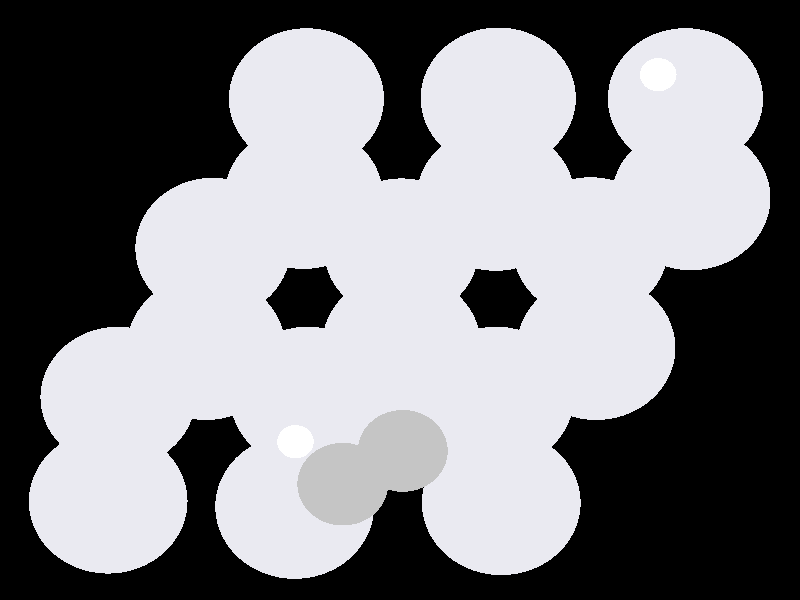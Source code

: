 #include "colors.inc"
#include "finish.inc"

global_settings {assumed_gamma 1 max_trace_level 6}
background {color White transmit 1.0}
camera {perspective
  right -11.40*x up 9.40*y
  direction 100.00*z
  location <0,0,100.00> look_at <0,0,0>}


light_source {<  2.00,   3.00,  40.00> color White
  area_light <0.70, 0, 0>, <0, 0.70, 0>, 3, 3
  adaptive 1 jitter}
// no fog
#declare simple = finish {phong 0.7}
#declare pale = finish {ambient 0.5 diffuse 0.85 roughness 0.001 specular 0.200 }
#declare intermediate = finish {ambient 0.3 diffuse 0.6 specular 0.1 roughness 0.04}
#declare vmd = finish {ambient 0.0 diffuse 0.65 phong 0.1 phong_size 40.0 specular 0.5 }
#declare jmol = finish {ambient 0.2 diffuse 0.6 specular 1 roughness 0.001 metallic}
#declare ase2 = finish {ambient 0.05 brilliance 3 diffuse 0.6 metallic specular 0.7 roughness 0.04 reflection 0.15}
#declare ase3 = finish {ambient 0.15 brilliance 2 diffuse 0.6 metallic specular 1.0 roughness 0.001 reflection 0.0}
#declare glass = finish {ambient 0.05 diffuse 0.3 specular 1.0 roughness 0.001}
#declare glass2 = finish {ambient 0.01 diffuse 0.3 specular 1.0 reflection 0.25 roughness 0.001}
#declare Rcell = 0.050;
#declare Rbond = 0.100;

#macro atom(LOC, R, COL, TRANS, FIN)
  sphere{LOC, R texture{pigment{color COL transmit TRANS} finish{FIN}}}
#end
#macro constrain(LOC, R, COL, TRANS FIN)
union{torus{R, Rcell rotate 45*z texture{pigment{color COL transmit TRANS} finish{FIN}}}
     torus{R, Rcell rotate -45*z texture{pigment{color COL transmit TRANS} finish{FIN}}}
     translate LOC}
#end

// no cell vertices
atom(< -4.22,  -1.60,  -5.04>, 1.16, rgb <0.82, 0.82, 0.88>, 0.0, ase3) // #0
atom(< -1.38,  -1.60,  -5.00>, 1.16, rgb <0.82, 0.82, 0.88>, 0.0, ase3) // #1
atom(<  1.44,  -1.60,  -5.01>, 1.16, rgb <0.82, 0.82, 0.88>, 0.0, ase3) // #2
atom(< -2.80,   0.85,  -5.04>, 1.16, rgb <0.82, 0.82, 0.88>, 0.0, ase3) // #3
atom(<  0.02,   0.84,  -5.01>, 1.16, rgb <0.82, 0.82, 0.88>, 0.0, ase3) // #4
atom(<  2.85,   0.86,  -5.04>, 1.16, rgb <0.82, 0.82, 0.88>, 0.0, ase3) // #5
atom(< -1.40,   3.31,  -5.01>, 1.16, rgb <0.82, 0.82, 0.88>, 0.0, ase3) // #6
atom(<  1.47,   3.32,  -4.98>, 1.16, rgb <0.82, 0.82, 0.88>, 0.0, ase3) // #7
atom(<  4.27,   3.31,  -5.00>, 1.16, rgb <0.82, 0.82, 0.88>, 0.0, ase3) // #8
atom(< -4.27,  -3.24,  -2.69>, 1.16, rgb <0.82, 0.82, 0.88>, 0.0, ase3) // #9
atom(< -1.54,  -3.32,  -2.58>, 1.16, rgb <0.82, 0.82, 0.88>, 0.0, ase3) // #10
atom(<  1.48,  -3.26,  -2.59>, 1.16, rgb <0.82, 0.82, 0.88>, 0.0, ase3) // #11
atom(< -2.84,  -0.77,  -2.72>, 1.16, rgb <0.82, 0.82, 0.88>, 0.0, ase3) // #12
atom(<  0.02,  -0.73,  -2.59>, 1.16, rgb <0.82, 0.82, 0.88>, 0.0, ase3) // #13
atom(<  2.87,  -0.77,  -2.71>, 1.16, rgb <0.82, 0.82, 0.88>, 0.0, ase3) // #14
atom(< -1.41,   1.66,  -2.70>, 1.16, rgb <0.82, 0.82, 0.88>, 0.0, ase3) // #15
atom(<  1.40,   1.63,  -2.69>, 1.16, rgb <0.82, 0.82, 0.88>, 0.0, ase3) // #16
atom(<  4.26,   1.64,  -2.72>, 1.16, rgb <0.82, 0.82, 0.88>, 0.0, ase3) // #17
atom(<  0.04,  -2.40,  -1.52>, 0.65, rgb <0.56, 0.56, 0.56>, 0.0, ase3) // #18
atom(< -0.82,  -2.90,  -0.52>, 0.65, rgb <0.56, 0.56, 0.56>, 0.0, ase3) // #19
atom(< -1.49,  -2.22,  -0.00>, 0.26, rgb <1.00, 1.00, 1.00>, 0.0, ase3) // #20
atom(<  3.68,   3.53,   0.00>, 0.26, rgb <1.00, 1.00, 1.00>, 0.0, ase3) // #21

// no constraints
